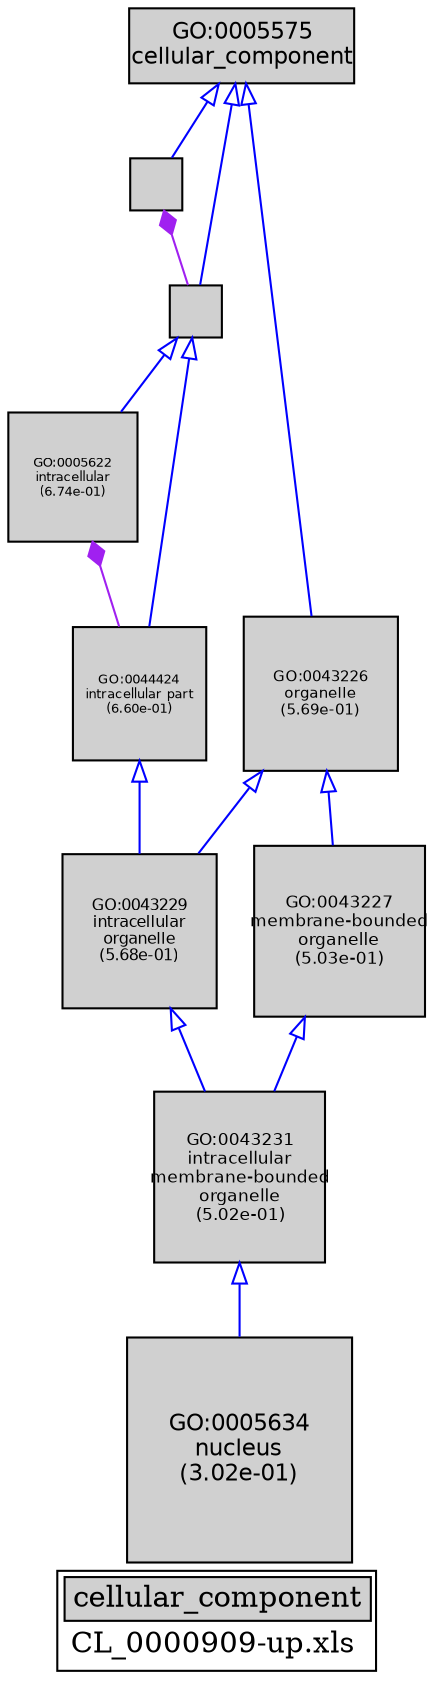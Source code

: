 digraph "cellular_component" {
graph [ bgcolor = "#FFFFFF", label = <<TABLE COLOR="black" BGCOLOR="white"><TR><TD COLSPAN="2" BGCOLOR="#D0D0D0"><FONT COLOR="black">cellular_component</FONT></TD></TR><TR><TD BORDER="0">CL_0000909-up.xls</TD></TR></TABLE>> ];
node [ fontname = "Helvetica" ];

subgraph "nodes" {

node [ style = "filled", fixedsize = "true", width = 1, shape = "box", fontsize = 9, fillcolor = "#D0D0D0", fontcolor = "black", color = "black" ];

"GO:0005622" [ URL = "#GO:0005622", label = <<TABLE BORDER="0"><TR><TD>GO:0005622<BR/>intracellular<BR/>(6.74e-01)</TD></TR></TABLE>>, width = 0.865177425253, shape = "box", fontsize = 6.22927746182, height = 0.865177425253 ];
"GO:0005623" [ URL = "#GO:0005623", label = "", width = 0.347613034246, shape = "box", height = 0.347613034246 ];
"GO:0043227" [ URL = "#GO:0043227", label = <<TABLE BORDER="0"><TR><TD>GO:0043227<BR/>membrane-bounded<BR/>organelle<BR/>(5.03e-01)</TD></TR></TABLE>>, width = 1.13877894033, shape = "box", fontsize = 8.1992083704, height = 1.13877894033 ];
"GO:0005575" [ URL = "#GO:0005575", label = <<TABLE BORDER="0"><TR><TD>GO:0005575<BR/>cellular_component</TD></TR></TABLE>>, width = 1.5, shape = "box", fontsize = 10.8 ];
"GO:0043226" [ URL = "#GO:0043226", label = <<TABLE BORDER="0"><TR><TD>GO:0043226<BR/>organelle<BR/>(5.69e-01)</TD></TR></TABLE>>, width = 1.0314894472, shape = "box", fontsize = 7.42672401987, height = 1.0314894472 ];
"GO:0044464" [ URL = "#GO:0044464", label = "", width = 0.347613034246, shape = "box", height = 0.347613034246 ];
"GO:0044424" [ URL = "#GO:0044424", label = <<TABLE BORDER="0"><TR><TD>GO:0044424<BR/>intracellular part<BR/>(6.60e-01)</TD></TR></TABLE>>, width = 0.887744669974, shape = "box", fontsize = 6.39176162381, height = 0.887744669974 ];
"GO:0043229" [ URL = "#GO:0043229", label = <<TABLE BORDER="0"><TR><TD>GO:0043229<BR/>intracellular<BR/>organelle<BR/>(5.68e-01)</TD></TR></TABLE>>, width = 1.03407357145, shape = "box", fontsize = 7.44532971442, height = 1.03407357145 ];
"GO:0043231" [ URL = "#GO:0043231", label = <<TABLE BORDER="0"><TR><TD>GO:0043231<BR/>intracellular<BR/>membrane-bounded<BR/>organelle<BR/>(5.02e-01)</TD></TR></TABLE>>, width = 1.14041037929, shape = "box", fontsize = 8.2109547309, height = 1.14041037929 ];
"GO:0005634" [ URL = "#GO:0005634", label = <<TABLE BORDER="0"><TR><TD>GO:0005634<BR/>nucleus<BR/>(3.02e-01)</TD></TR></TABLE>>, width = 1.5, shape = "box", fontsize = 10.8, height = 1.5 ];
}
subgraph "edges" {


edge [ dir = "back", weight = 1 ];
subgraph "regulates" {


edge [ color = "cyan", arrowtail = "none" ];
subgraph "positive" {


edge [ color = "green", arrowtail = "vee" ];
}
subgraph "negative" {


edge [ color = "red", arrowtail = "tee" ];
}
}
subgraph "part_of" {


edge [ color = "purple", arrowtail = "diamond", weight = 2.5 ];
"GO:0005623" -> "GO:0044464";
"GO:0005622" -> "GO:0044424";
}
subgraph "is_a" {


edge [ color = "blue", arrowtail = "empty", weight = 5.0 ];
"GO:0043226" -> "GO:0043227";
"GO:0044464" -> "GO:0044424";
"GO:0043227" -> "GO:0043231";
"GO:0005575" -> "GO:0044464";
"GO:0043229" -> "GO:0043231";
"GO:0044464" -> "GO:0005622";
"GO:0005575" -> "GO:0005623";
"GO:0043226" -> "GO:0043229";
"GO:0005575" -> "GO:0043226";
"GO:0043231" -> "GO:0005634";
"GO:0044424" -> "GO:0043229";
}
}
}
